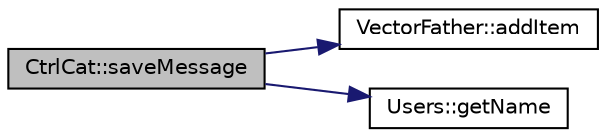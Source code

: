 digraph "CtrlCat::saveMessage"
{
 // LATEX_PDF_SIZE
  edge [fontname="Helvetica",fontsize="10",labelfontname="Helvetica",labelfontsize="10"];
  node [fontname="Helvetica",fontsize="10",shape=record];
  rankdir="LR";
  Node1 [label="CtrlCat::saveMessage",height=0.2,width=0.4,color="black", fillcolor="grey75", style="filled", fontcolor="black",tooltip="Save a message to the chat history."];
  Node1 -> Node2 [color="midnightblue",fontsize="10",style="solid",fontname="Helvetica"];
  Node2 [label="VectorFather::addItem",height=0.2,width=0.4,color="black", fillcolor="white", style="filled",URL="$classVectorFather.html#ab1e0611bf9e0e1678d487399ad28c064",tooltip="Add an item to the end of the vector."];
  Node1 -> Node3 [color="midnightblue",fontsize="10",style="solid",fontname="Helvetica"];
  Node3 [label="Users::getName",height=0.2,width=0.4,color="black", fillcolor="white", style="filled",URL="$classUsers.html#aef65d9acf991a4073417fa84b3a9847c",tooltip="Get the user's display name."];
}
